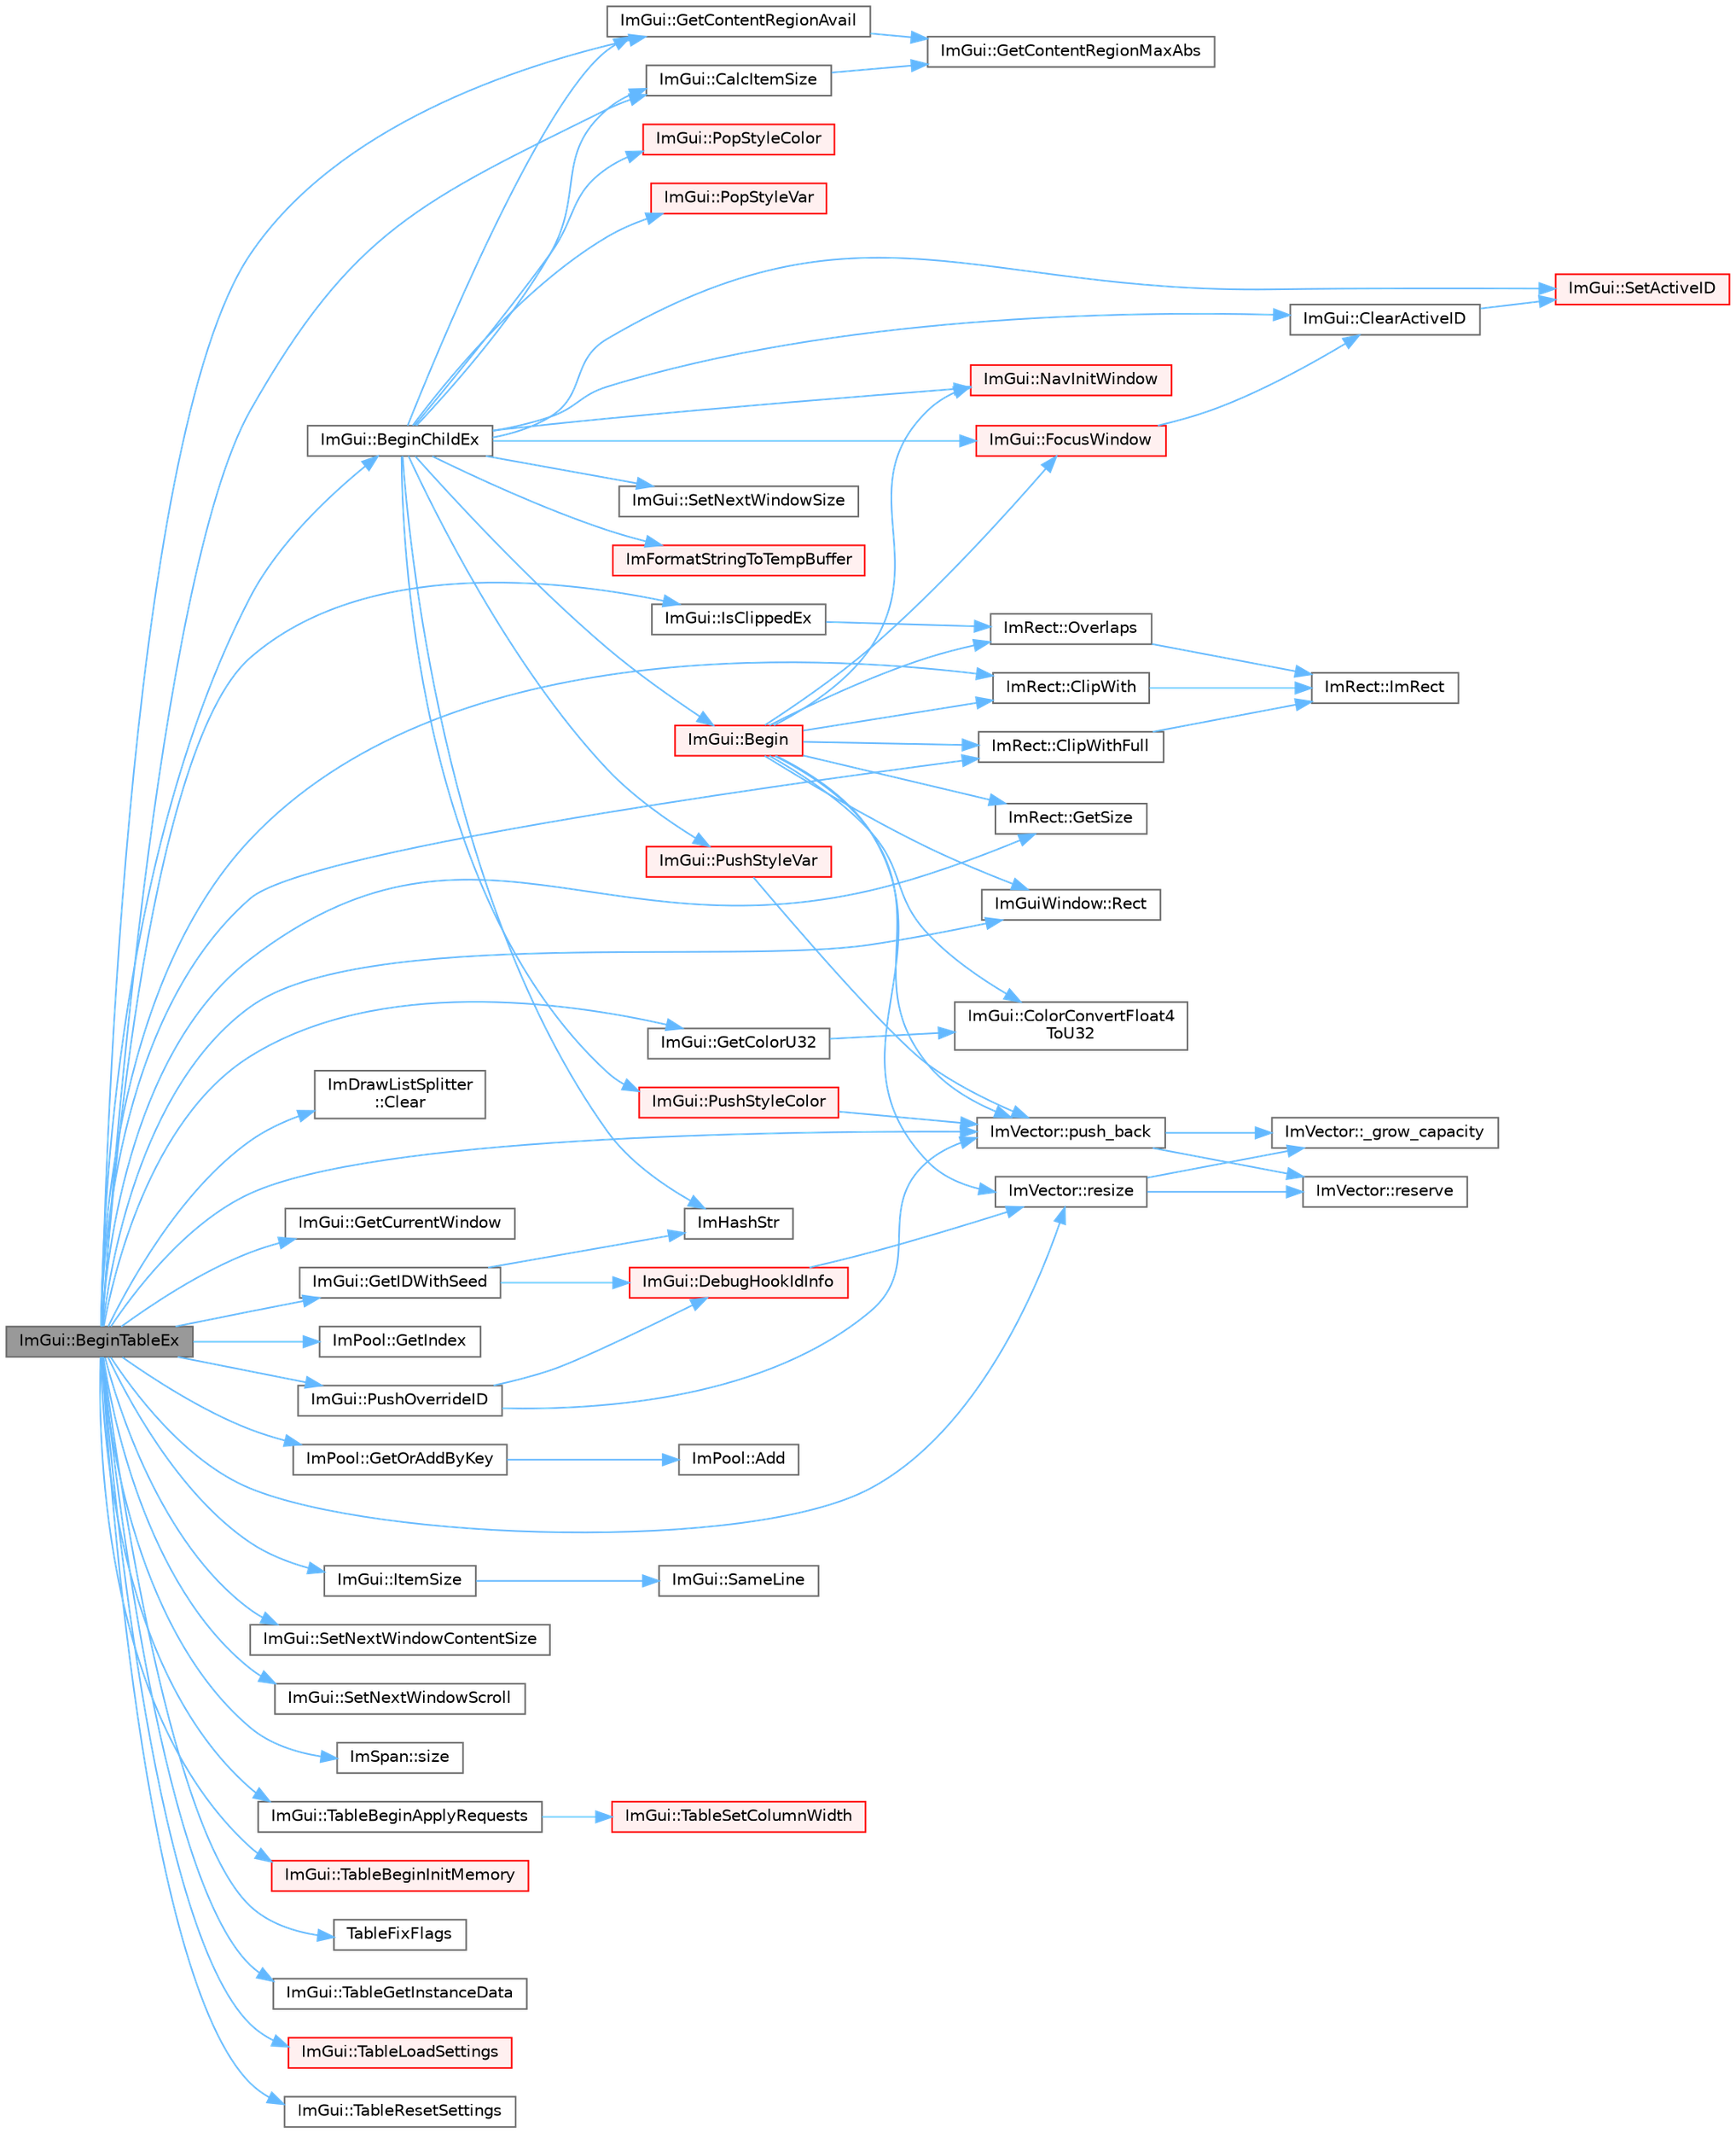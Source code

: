 digraph "ImGui::BeginTableEx"
{
 // LATEX_PDF_SIZE
  bgcolor="transparent";
  edge [fontname=Helvetica,fontsize=10,labelfontname=Helvetica,labelfontsize=10];
  node [fontname=Helvetica,fontsize=10,shape=box,height=0.2,width=0.4];
  rankdir="LR";
  Node1 [id="Node000001",label="ImGui::BeginTableEx",height=0.2,width=0.4,color="gray40", fillcolor="grey60", style="filled", fontcolor="black",tooltip=" "];
  Node1 -> Node2 [id="edge1_Node000001_Node000002",color="steelblue1",style="solid",tooltip=" "];
  Node2 [id="Node000002",label="ImGui::BeginChildEx",height=0.2,width=0.4,color="grey40", fillcolor="white", style="filled",URL="$namespace_im_gui.html#ac36ecce0443f0b45a48484d85f653ae2",tooltip=" "];
  Node2 -> Node3 [id="edge2_Node000002_Node000003",color="steelblue1",style="solid",tooltip=" "];
  Node3 [id="Node000003",label="ImGui::Begin",height=0.2,width=0.4,color="red", fillcolor="#FFF0F0", style="filled",URL="$namespace_im_gui.html#a581e58db0bc930bafa4a5d23093a2b99",tooltip=" "];
  Node3 -> Node7 [id="edge3_Node000003_Node000007",color="steelblue1",style="solid",tooltip=" "];
  Node7 [id="Node000007",label="ImRect::ClipWith",height=0.2,width=0.4,color="grey40", fillcolor="white", style="filled",URL="$struct_im_rect.html#ac02d5cf6ce0358aea9ed9df43d368f3f",tooltip=" "];
  Node7 -> Node8 [id="edge4_Node000007_Node000008",color="steelblue1",style="solid",tooltip=" "];
  Node8 [id="Node000008",label="ImRect::ImRect",height=0.2,width=0.4,color="grey40", fillcolor="white", style="filled",URL="$struct_im_rect.html#a1e9548c8a334dfd32eaf4d399aa740e9",tooltip=" "];
  Node3 -> Node9 [id="edge5_Node000003_Node000009",color="steelblue1",style="solid",tooltip=" "];
  Node9 [id="Node000009",label="ImRect::ClipWithFull",height=0.2,width=0.4,color="grey40", fillcolor="white", style="filled",URL="$struct_im_rect.html#a32a5aaca4161b5ffa3f352d293a449ff",tooltip=" "];
  Node9 -> Node8 [id="edge6_Node000009_Node000008",color="steelblue1",style="solid",tooltip=" "];
  Node3 -> Node10 [id="edge7_Node000003_Node000010",color="steelblue1",style="solid",tooltip=" "];
  Node10 [id="Node000010",label="ImGui::ColorConvertFloat4\lToU32",height=0.2,width=0.4,color="grey40", fillcolor="white", style="filled",URL="$namespace_im_gui.html#abe2691de0b1a71c774ab24cc91564a94",tooltip=" "];
  Node3 -> Node38 [id="edge8_Node000003_Node000038",color="steelblue1",style="solid",tooltip=" "];
  Node38 [id="Node000038",label="ImGui::FocusWindow",height=0.2,width=0.4,color="red", fillcolor="#FFF0F0", style="filled",URL="$namespace_im_gui.html#a27aa6f2f3aa11778c6d023b1b223f262",tooltip=" "];
  Node38 -> Node45 [id="edge9_Node000038_Node000045",color="steelblue1",style="solid",tooltip=" "];
  Node45 [id="Node000045",label="ImGui::ClearActiveID",height=0.2,width=0.4,color="grey40", fillcolor="white", style="filled",URL="$namespace_im_gui.html#a17ff60ad1e2669130ac38a04d16eb354",tooltip=" "];
  Node45 -> Node46 [id="edge10_Node000045_Node000046",color="steelblue1",style="solid",tooltip=" "];
  Node46 [id="Node000046",label="ImGui::SetActiveID",height=0.2,width=0.4,color="red", fillcolor="#FFF0F0", style="filled",URL="$namespace_im_gui.html#a27b8ace13a8c421ee8405f0cbebe4ead",tooltip=" "];
  Node3 -> Node61 [id="edge11_Node000003_Node000061",color="steelblue1",style="solid",tooltip=" "];
  Node61 [id="Node000061",label="ImRect::GetSize",height=0.2,width=0.4,color="grey40", fillcolor="white", style="filled",URL="$struct_im_rect.html#ae459d9c50003058cfb34519a571aaf33",tooltip=" "];
  Node3 -> Node70 [id="edge12_Node000003_Node000070",color="steelblue1",style="solid",tooltip=" "];
  Node70 [id="Node000070",label="ImGui::NavInitWindow",height=0.2,width=0.4,color="red", fillcolor="#FFF0F0", style="filled",URL="$namespace_im_gui.html#ae46a79d836c4b223c7030ea432e3ec15",tooltip=" "];
  Node3 -> Node73 [id="edge13_Node000003_Node000073",color="steelblue1",style="solid",tooltip=" "];
  Node73 [id="Node000073",label="ImRect::Overlaps",height=0.2,width=0.4,color="grey40", fillcolor="white", style="filled",URL="$struct_im_rect.html#a0af3bade3781e5e7c6afdf71ccfb0d43",tooltip=" "];
  Node73 -> Node8 [id="edge14_Node000073_Node000008",color="steelblue1",style="solid",tooltip=" "];
  Node3 -> Node57 [id="edge15_Node000003_Node000057",color="steelblue1",style="solid",tooltip=" "];
  Node57 [id="Node000057",label="ImVector::push_back",height=0.2,width=0.4,color="grey40", fillcolor="white", style="filled",URL="$struct_im_vector.html#aab5df48e0711a48bd12f3206e08c4108",tooltip=" "];
  Node57 -> Node49 [id="edge16_Node000057_Node000049",color="steelblue1",style="solid",tooltip=" "];
  Node49 [id="Node000049",label="ImVector::_grow_capacity",height=0.2,width=0.4,color="grey40", fillcolor="white", style="filled",URL="$struct_im_vector.html#a3a097635d464b1b70dc7d59996a88b28",tooltip=" "];
  Node57 -> Node50 [id="edge17_Node000057_Node000050",color="steelblue1",style="solid",tooltip=" "];
  Node50 [id="Node000050",label="ImVector::reserve",height=0.2,width=0.4,color="grey40", fillcolor="white", style="filled",URL="$struct_im_vector.html#a0f14f5736c3372157856eebb67123b75",tooltip=" "];
  Node3 -> Node81 [id="edge18_Node000003_Node000081",color="steelblue1",style="solid",tooltip=" "];
  Node81 [id="Node000081",label="ImGuiWindow::Rect",height=0.2,width=0.4,color="grey40", fillcolor="white", style="filled",URL="$struct_im_gui_window.html#a147da28bf5d167cbe0a363c4a578dea1",tooltip=" "];
  Node3 -> Node48 [id="edge19_Node000003_Node000048",color="steelblue1",style="solid",tooltip=" "];
  Node48 [id="Node000048",label="ImVector::resize",height=0.2,width=0.4,color="grey40", fillcolor="white", style="filled",URL="$struct_im_vector.html#ac371dd62e56ae486b1a5038cf07eee56",tooltip=" "];
  Node48 -> Node49 [id="edge20_Node000048_Node000049",color="steelblue1",style="solid",tooltip=" "];
  Node48 -> Node50 [id="edge21_Node000048_Node000050",color="steelblue1",style="solid",tooltip=" "];
  Node2 -> Node94 [id="edge22_Node000002_Node000094",color="steelblue1",style="solid",tooltip=" "];
  Node94 [id="Node000094",label="ImGui::CalcItemSize",height=0.2,width=0.4,color="grey40", fillcolor="white", style="filled",URL="$namespace_im_gui.html#acaef0497f7982dd98bf215e50129cd9b",tooltip=" "];
  Node94 -> Node95 [id="edge23_Node000094_Node000095",color="steelblue1",style="solid",tooltip=" "];
  Node95 [id="Node000095",label="ImGui::GetContentRegionMaxAbs",height=0.2,width=0.4,color="grey40", fillcolor="white", style="filled",URL="$namespace_im_gui.html#adc4d9b0d735ffae1f1598c4df038024c",tooltip=" "];
  Node2 -> Node45 [id="edge24_Node000002_Node000045",color="steelblue1",style="solid",tooltip=" "];
  Node2 -> Node38 [id="edge25_Node000002_Node000038",color="steelblue1",style="solid",tooltip=" "];
  Node2 -> Node96 [id="edge26_Node000002_Node000096",color="steelblue1",style="solid",tooltip=" "];
  Node96 [id="Node000096",label="ImGui::GetContentRegionAvail",height=0.2,width=0.4,color="grey40", fillcolor="white", style="filled",URL="$namespace_im_gui.html#a410c8e19b2fea8b52746ca11b3930301",tooltip=" "];
  Node96 -> Node95 [id="edge27_Node000096_Node000095",color="steelblue1",style="solid",tooltip=" "];
  Node2 -> Node97 [id="edge28_Node000002_Node000097",color="steelblue1",style="solid",tooltip=" "];
  Node97 [id="Node000097",label="ImFormatStringToTempBuffer",height=0.2,width=0.4,color="red", fillcolor="#FFF0F0", style="filled",URL="$imgui_8cpp.html#a4f6d9c1be5c114ebb7b9400d2747bd37",tooltip=" "];
  Node2 -> Node37 [id="edge29_Node000002_Node000037",color="steelblue1",style="solid",tooltip=" "];
  Node37 [id="Node000037",label="ImHashStr",height=0.2,width=0.4,color="grey40", fillcolor="white", style="filled",URL="$imgui_8cpp.html#ab6659b5d67f7a3369e099ce890e12223",tooltip=" "];
  Node2 -> Node70 [id="edge30_Node000002_Node000070",color="steelblue1",style="solid",tooltip=" "];
  Node2 -> Node100 [id="edge31_Node000002_Node000100",color="steelblue1",style="solid",tooltip=" "];
  Node100 [id="Node000100",label="ImGui::PopStyleColor",height=0.2,width=0.4,color="red", fillcolor="#FFF0F0", style="filled",URL="$namespace_im_gui.html#a9795f730b4043a98b6254738d86efcdc",tooltip=" "];
  Node2 -> Node102 [id="edge32_Node000002_Node000102",color="steelblue1",style="solid",tooltip=" "];
  Node102 [id="Node000102",label="ImGui::PopStyleVar",height=0.2,width=0.4,color="red", fillcolor="#FFF0F0", style="filled",URL="$namespace_im_gui.html#a14116e57d81e326adef2a702e65781d4",tooltip=" "];
  Node2 -> Node105 [id="edge33_Node000002_Node000105",color="steelblue1",style="solid",tooltip=" "];
  Node105 [id="Node000105",label="ImGui::PushStyleColor",height=0.2,width=0.4,color="red", fillcolor="#FFF0F0", style="filled",URL="$namespace_im_gui.html#a77ee84afb636e05eb4b2d6eeddcc2aa8",tooltip=" "];
  Node105 -> Node57 [id="edge34_Node000105_Node000057",color="steelblue1",style="solid",tooltip=" "];
  Node2 -> Node107 [id="edge35_Node000002_Node000107",color="steelblue1",style="solid",tooltip=" "];
  Node107 [id="Node000107",label="ImGui::PushStyleVar",height=0.2,width=0.4,color="red", fillcolor="#FFF0F0", style="filled",URL="$namespace_im_gui.html#aab3f43009094462cf2a5eb554785949b",tooltip=" "];
  Node107 -> Node57 [id="edge36_Node000107_Node000057",color="steelblue1",style="solid",tooltip=" "];
  Node2 -> Node46 [id="edge37_Node000002_Node000046",color="steelblue1",style="solid",tooltip=" "];
  Node2 -> Node108 [id="edge38_Node000002_Node000108",color="steelblue1",style="solid",tooltip=" "];
  Node108 [id="Node000108",label="ImGui::SetNextWindowSize",height=0.2,width=0.4,color="grey40", fillcolor="white", style="filled",URL="$namespace_im_gui.html#ab33717bb71ef5e393ae18656fc6b229d",tooltip=" "];
  Node1 -> Node94 [id="edge39_Node000001_Node000094",color="steelblue1",style="solid",tooltip=" "];
  Node1 -> Node109 [id="edge40_Node000001_Node000109",color="steelblue1",style="solid",tooltip=" "];
  Node109 [id="Node000109",label="ImDrawListSplitter\l::Clear",height=0.2,width=0.4,color="grey40", fillcolor="white", style="filled",URL="$struct_im_draw_list_splitter.html#ac6865e5a2f180419fa282b681bf08c9c",tooltip=" "];
  Node1 -> Node7 [id="edge41_Node000001_Node000007",color="steelblue1",style="solid",tooltip=" "];
  Node1 -> Node9 [id="edge42_Node000001_Node000009",color="steelblue1",style="solid",tooltip=" "];
  Node1 -> Node110 [id="edge43_Node000001_Node000110",color="steelblue1",style="solid",tooltip=" "];
  Node110 [id="Node000110",label="ImGui::GetColorU32",height=0.2,width=0.4,color="grey40", fillcolor="white", style="filled",URL="$namespace_im_gui.html#a0de2d9bd347d9866511eb8d014e62556",tooltip=" "];
  Node110 -> Node10 [id="edge44_Node000110_Node000010",color="steelblue1",style="solid",tooltip=" "];
  Node1 -> Node96 [id="edge45_Node000001_Node000096",color="steelblue1",style="solid",tooltip=" "];
  Node1 -> Node75 [id="edge46_Node000001_Node000075",color="steelblue1",style="solid",tooltip=" "];
  Node75 [id="Node000075",label="ImGui::GetCurrentWindow",height=0.2,width=0.4,color="grey40", fillcolor="white", style="filled",URL="$namespace_im_gui.html#ac452417b5004ca16a814a72cff153526",tooltip=" "];
  Node1 -> Node111 [id="edge47_Node000001_Node000111",color="steelblue1",style="solid",tooltip=" "];
  Node111 [id="Node000111",label="ImGui::GetIDWithSeed",height=0.2,width=0.4,color="grey40", fillcolor="white", style="filled",URL="$namespace_im_gui.html#ab3bf101308fe641abc549bda537158f5",tooltip=" "];
  Node111 -> Node112 [id="edge48_Node000111_Node000112",color="steelblue1",style="solid",tooltip=" "];
  Node112 [id="Node000112",label="ImGui::DebugHookIdInfo",height=0.2,width=0.4,color="red", fillcolor="#FFF0F0", style="filled",URL="$namespace_im_gui.html#a5487269f4cb9fb809fd3e797411ed2d7",tooltip=" "];
  Node112 -> Node48 [id="edge49_Node000112_Node000048",color="steelblue1",style="solid",tooltip=" "];
  Node111 -> Node37 [id="edge50_Node000111_Node000037",color="steelblue1",style="solid",tooltip=" "];
  Node1 -> Node114 [id="edge51_Node000001_Node000114",color="steelblue1",style="solid",tooltip=" "];
  Node114 [id="Node000114",label="ImPool::GetIndex",height=0.2,width=0.4,color="grey40", fillcolor="white", style="filled",URL="$struct_im_pool.html#a3e683876ebd44c7f6f098851ee522870",tooltip=" "];
  Node1 -> Node115 [id="edge52_Node000001_Node000115",color="steelblue1",style="solid",tooltip=" "];
  Node115 [id="Node000115",label="ImPool::GetOrAddByKey",height=0.2,width=0.4,color="grey40", fillcolor="white", style="filled",URL="$struct_im_pool.html#a47973a2eac8e4c06ef369ac02d23f4e5",tooltip=" "];
  Node115 -> Node116 [id="edge53_Node000115_Node000116",color="steelblue1",style="solid",tooltip=" "];
  Node116 [id="Node000116",label="ImPool::Add",height=0.2,width=0.4,color="grey40", fillcolor="white", style="filled",URL="$struct_im_pool.html#a39f9b742304d164c4298031537c1b09c",tooltip=" "];
  Node1 -> Node61 [id="edge54_Node000001_Node000061",color="steelblue1",style="solid",tooltip=" "];
  Node1 -> Node117 [id="edge55_Node000001_Node000117",color="steelblue1",style="solid",tooltip=" "];
  Node117 [id="Node000117",label="ImGui::IsClippedEx",height=0.2,width=0.4,color="grey40", fillcolor="white", style="filled",URL="$namespace_im_gui.html#a7c21c85f5c95aa4ce6c2bd28bb980d44",tooltip=" "];
  Node117 -> Node73 [id="edge56_Node000117_Node000073",color="steelblue1",style="solid",tooltip=" "];
  Node1 -> Node118 [id="edge57_Node000001_Node000118",color="steelblue1",style="solid",tooltip=" "];
  Node118 [id="Node000118",label="ImGui::ItemSize",height=0.2,width=0.4,color="grey40", fillcolor="white", style="filled",URL="$namespace_im_gui.html#aeeb1ec6ae6548173dbf813e7df538c48",tooltip=" "];
  Node118 -> Node119 [id="edge58_Node000118_Node000119",color="steelblue1",style="solid",tooltip=" "];
  Node119 [id="Node000119",label="ImGui::SameLine",height=0.2,width=0.4,color="grey40", fillcolor="white", style="filled",URL="$namespace_im_gui.html#a2991c91e94f3b77a0c3411f4f3aa348e",tooltip=" "];
  Node1 -> Node57 [id="edge59_Node000001_Node000057",color="steelblue1",style="solid",tooltip=" "];
  Node1 -> Node120 [id="edge60_Node000001_Node000120",color="steelblue1",style="solid",tooltip=" "];
  Node120 [id="Node000120",label="ImGui::PushOverrideID",height=0.2,width=0.4,color="grey40", fillcolor="white", style="filled",URL="$namespace_im_gui.html#acff64eb876d279cfe1cc6129ccd19930",tooltip=" "];
  Node120 -> Node112 [id="edge61_Node000120_Node000112",color="steelblue1",style="solid",tooltip=" "];
  Node120 -> Node57 [id="edge62_Node000120_Node000057",color="steelblue1",style="solid",tooltip=" "];
  Node1 -> Node81 [id="edge63_Node000001_Node000081",color="steelblue1",style="solid",tooltip=" "];
  Node1 -> Node48 [id="edge64_Node000001_Node000048",color="steelblue1",style="solid",tooltip=" "];
  Node1 -> Node121 [id="edge65_Node000001_Node000121",color="steelblue1",style="solid",tooltip=" "];
  Node121 [id="Node000121",label="ImGui::SetNextWindowContentSize",height=0.2,width=0.4,color="grey40", fillcolor="white", style="filled",URL="$namespace_im_gui.html#aae55a58c38d8e84b10eb1e8b1531372d",tooltip=" "];
  Node1 -> Node122 [id="edge66_Node000001_Node000122",color="steelblue1",style="solid",tooltip=" "];
  Node122 [id="Node000122",label="ImGui::SetNextWindowScroll",height=0.2,width=0.4,color="grey40", fillcolor="white", style="filled",URL="$namespace_im_gui.html#a35141137f969aced6eb213bcaa5ff623",tooltip=" "];
  Node1 -> Node123 [id="edge67_Node000001_Node000123",color="steelblue1",style="solid",tooltip=" "];
  Node123 [id="Node000123",label="ImSpan::size",height=0.2,width=0.4,color="grey40", fillcolor="white", style="filled",URL="$struct_im_span.html#a88270b885861b27640003f6a8a3effa0",tooltip=" "];
  Node1 -> Node124 [id="edge68_Node000001_Node000124",color="steelblue1",style="solid",tooltip=" "];
  Node124 [id="Node000124",label="ImGui::TableBeginApplyRequests",height=0.2,width=0.4,color="grey40", fillcolor="white", style="filled",URL="$namespace_im_gui.html#af4446a9e8b44157047d089fe4f0c738d",tooltip=" "];
  Node124 -> Node125 [id="edge69_Node000124_Node000125",color="steelblue1",style="solid",tooltip=" "];
  Node125 [id="Node000125",label="ImGui::TableSetColumnWidth",height=0.2,width=0.4,color="red", fillcolor="#FFF0F0", style="filled",URL="$namespace_im_gui.html#a8f8f11d2ca0e94811ce10a7258283d38",tooltip=" "];
  Node1 -> Node128 [id="edge70_Node000001_Node000128",color="steelblue1",style="solid",tooltip=" "];
  Node128 [id="Node000128",label="ImGui::TableBeginInitMemory",height=0.2,width=0.4,color="red", fillcolor="#FFF0F0", style="filled",URL="$namespace_im_gui.html#a41533f5f77df0241f9f4aaa17d01a0d7",tooltip=" "];
  Node1 -> Node137 [id="edge71_Node000001_Node000137",color="steelblue1",style="solid",tooltip=" "];
  Node137 [id="Node000137",label="TableFixFlags",height=0.2,width=0.4,color="grey40", fillcolor="white", style="filled",URL="$imgui__tables_8cpp.html#af637396d73d2cb591c8f868648676d7e",tooltip=" "];
  Node1 -> Node138 [id="edge72_Node000001_Node000138",color="steelblue1",style="solid",tooltip=" "];
  Node138 [id="Node000138",label="ImGui::TableGetInstanceData",height=0.2,width=0.4,color="grey40", fillcolor="white", style="filled",URL="$namespace_im_gui.html#aaf5b122b1f088db308b44508c240b05f",tooltip=" "];
  Node1 -> Node139 [id="edge73_Node000001_Node000139",color="steelblue1",style="solid",tooltip=" "];
  Node139 [id="Node000139",label="ImGui::TableLoadSettings",height=0.2,width=0.4,color="red", fillcolor="#FFF0F0", style="filled",URL="$namespace_im_gui.html#a9dbe18a196cc7e70f84cecfcb3b45c1b",tooltip=" "];
  Node1 -> Node149 [id="edge74_Node000001_Node000149",color="steelblue1",style="solid",tooltip=" "];
  Node149 [id="Node000149",label="ImGui::TableResetSettings",height=0.2,width=0.4,color="grey40", fillcolor="white", style="filled",URL="$namespace_im_gui.html#a068e3709ba63913c45a2c3177f511425",tooltip=" "];
}
